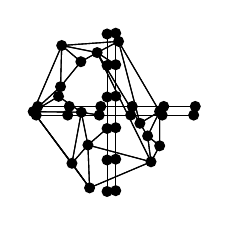 \begin{tikzpicture}
    \fill (-0.367, 0.056) circle(2pt);
    \fill (-0.978, 0.064) circle(2pt);
    \fill (-0.616, 0.904) circle(2pt);
    \fill (-0.262, -0.904) circle(2pt);
    \fill (0.628, -0.37) circle(2pt);
    \fill (0.377, -0.084) circle(2pt);
    \fill (-0.486, -0.592) circle(2pt);
    \fill (-0.656, 0.258) circle(2pt);
    \fill (-0.283, -0.36) circle(2pt);
    \fill (-0.631, 0.381) circle(2pt);
    \fill (0.106, 0.956) circle(2pt);
    \fill (-0.373, 0.698) circle(2pt);
    \fill (0.627, 0.066) circle(2pt);
    \fill (0.518, -0.573) circle(2pt);
    \fill (-0.166, 0.814) circle(2pt);
    \fill (0.475, -0.245) circle(2pt);
    \fill (-0.04, -0.95) circle(2pt);
    \fill (-0.04, -0.55) circle(2pt);
    \fill (-0.04, -0.15) circle(2pt);
    \fill (-0.04, 0.25) circle(2pt);
    \fill (-0.04, 0.65) circle(2pt);
    \fill (-0.04, 1.05) circle(2pt);
    \fill (0.07, -0.94) circle(2pt);
    \fill (0.07, -0.54) circle(2pt);
    \fill (0.07, -0.14) circle(2pt);
    \fill (0.07, 0.26) circle(2pt);
    \fill (0.07, 0.66) circle(2pt);
    \fill (0.07, 1.06) circle(2pt);
    \fill (-0.94, 0.02) circle(2pt);
    \fill (-0.54, 0.02) circle(2pt);
    \fill (-0.14, 0.02) circle(2pt);
    \fill (0.26, 0.02) circle(2pt);
    \fill (0.66, 0.02) circle(2pt);
    \fill (1.06, 0.02) circle(2pt);
    \fill (-0.92, 0.13) circle(2pt);
    \fill (-0.52, 0.13) circle(2pt);
    \fill (-0.12, 0.13) circle(2pt);
    \fill (0.28, 0.13) circle(2pt);
    \fill (0.68, 0.13) circle(2pt);
    \fill (1.08, 0.13) circle(2pt);
    \draw (0.627,0.066) -- (0.628,-0.37);
    \draw (0.627,0.066) -- (0.106,0.956);
    \draw (-0.262,-0.904) -- (-0.978,0.064);
    \draw (0.628,-0.37) -- (0.627,0.066);
    \draw (-0.166,0.814) -- (0.106,0.956);
    \draw (-0.283,-0.36) -- (-0.367,0.056);
    \draw (-0.631,0.381) -- (-0.616,0.904);
    \draw (0.628,-0.37) -- (0.475,-0.245);
    \draw (-0.262,-0.904) -- (0.518,-0.573);
    \draw (0.377,-0.084) -- (0.106,0.956);
    \draw (-0.373,0.698) -- (-0.616,0.904);
    \draw (-0.283,-0.36) -- (-0.262,-0.904);
    \draw (-0.166,0.814) -- (0.518,-0.573);
    \draw (-0.283,-0.36) -- (-0.486,-0.592);
    \draw (-0.978,0.064) -- (-0.367,0.056);
    \draw (-0.631,0.381) -- (-0.373,0.698);
    \draw (-0.978,0.064) -- (-0.486,-0.592);
    \draw (-0.367,0.056) -- (-0.283,-0.36);
    \draw (-0.978,0.064) -- (-0.262,-0.904);
    \draw (0.106,0.956) -- (0.627,0.066);
    \draw (-0.616,0.904) -- (-0.373,0.698);
    \draw (-0.978,0.064) -- (-0.631,0.381);
    \draw (-0.373,0.698) -- (-0.166,0.814);
    \draw (-0.616,0.904) -- (-0.166,0.814);
    \draw (0.475,-0.245) -- (0.377,-0.084);
    \draw (0.518,-0.573) -- (-0.283,-0.36);
    \draw (-0.656,0.258) -- (-0.978,0.064);
    \draw (0.518,-0.573) -- (-0.166,0.814);
    \draw (-0.486,-0.592) -- (-0.283,-0.36);
    \draw (-0.262,-0.904) -- (-0.486,-0.592);
    \draw (0.627,0.066) -- (0.475,-0.245);
    \draw (-0.631,0.381) -- (-0.978,0.064);
    \draw (-0.631,0.381) -- (-0.656,0.258);
    \draw (0.377,-0.084) -- (0.627,0.066);
    \draw (0.106,0.956) -- (-0.616,0.904);
    \draw (-0.367,0.056) -- (-0.978,0.064);
    \draw (-0.367,0.056) -- (-0.656,0.258);
    \draw (0.106,0.956) -- (0.377,-0.084);
    \draw (0.377,-0.084) -- (0.475,-0.245);
    \draw (-0.978,0.064) -- (-0.616,0.904);
    \draw (-0.616,0.904) -- (-0.978,0.064);
    \draw (0.518,-0.573) -- (0.628,-0.37);
    \draw (0.106,0.956) -- (-0.166,0.814);
    \draw (0.475,-0.245) -- (0.628,-0.37);
    \draw (-0.486,-0.592) -- (-0.978,0.064);
    \draw (-0.616,0.904) -- (0.106,0.956);
    \draw (-0.656,0.258) -- (-0.367,0.056);
    \draw (0.475,-0.245) -- (0.518,-0.573);
    \draw (-0.656,0.258) -- (-0.631,0.381);
    \draw (0.627,0.066) -- (0.377,-0.084);
    \draw (-0.166,0.814) -- (-0.616,0.904);
    \draw (-0.166,0.814) -- (0.377,-0.084);
    \draw (-0.166,0.814) -- (-0.373,0.698);
    \draw (-0.262,-0.904) -- (-0.283,-0.36);
    \draw (0.628,-0.37) -- (0.518,-0.573);
    \draw (0.475,-0.245) -- (0.627,0.066);
    \draw (0.377,-0.084) -- (-0.166,0.814);
    \draw (-0.373,0.698) -- (-0.631,0.381);
    \draw (-0.367,0.056) -- (-0.486,-0.592);
    \draw (-0.283,-0.36) -- (0.518,-0.573);
    \draw (0.518,-0.573) -- (-0.262,-0.904);
    \draw (-0.616,0.904) -- (-0.631,0.381);
    \draw (-0.978,0.064) -- (-0.656,0.258);
    \draw (-0.486,-0.592) -- (-0.367,0.056);
    \draw (0.518,-0.573) -- (0.475,-0.245);
    \draw (-0.486,-0.592) -- (-0.262,-0.904);
    \draw (-0.04,-0.95) -- (-0.04,-0.55);
    \draw (-0.04,-0.55) -- (-0.04,-0.95);
    \draw (-0.04,-0.55) -- (-0.04,-0.15);
    \draw (-0.04,-0.15) -- (-0.04,-0.55);
    \draw (-0.04,-0.15) -- (-0.04,0.25);
    \draw (-0.04,0.25) -- (-0.04,-0.15);
    \draw (-0.04,0.25) -- (-0.04,0.65);
    \draw (-0.04,0.65) -- (-0.04,0.25);
    \draw (-0.04,0.65) -- (-0.04,1.05);
    \draw (-0.04,1.05) -- (-0.04,0.65);
    \draw (0.07,-0.94) -- (0.07,-0.54);
    \draw (0.07,-0.54) -- (0.07,-0.94);
    \draw (0.07,-0.54) -- (0.07,-0.14);
    \draw (0.07,-0.14) -- (0.07,-0.54);
    \draw (0.07,-0.14) -- (0.07,0.26);
    \draw (0.07,0.26) -- (0.07,-0.14);
    \draw (0.07,0.26) -- (0.07,0.66);
    \draw (0.07,0.66) -- (0.07,0.26);
    \draw (0.07,0.66) -- (0.07,1.06);
    \draw (0.07,1.06) -- (0.07,0.66);
    \draw (-0.94,0.02) -- (-0.54,0.02);
    \draw (-0.54,0.02) -- (-0.94,0.02);
    \draw (-0.54,0.02) -- (-0.14,0.02);
    \draw (-0.14,0.02) -- (-0.54,0.02);
    \draw (-0.14,0.02) -- (0.26,0.02);
    \draw (0.26,0.02) -- (-0.14,0.02);
    \draw (0.26,0.02) -- (0.66,0.02);
    \draw (0.66,0.02) -- (0.26,0.02);
    \draw (0.66,0.02) -- (1.06,0.02);
    \draw (1.06,0.02) -- (0.66,0.02);
    \draw (-0.92,0.13) -- (-0.52,0.13);
    \draw (-0.52,0.13) -- (-0.92,0.13);
    \draw (-0.52,0.13) -- (-0.12,0.13);
    \draw (-0.12,0.13) -- (-0.52,0.13);
    \draw (-0.12,0.13) -- (0.28,0.13);
    \draw (0.28,0.13) -- (-0.12,0.13);
    \draw (0.28,0.13) -- (0.68,0.13);
    \draw (0.68,0.13) -- (0.28,0.13);
    \draw (0.68,0.13) -- (1.08,0.13);
    \draw (1.08,0.13) -- (0.68,0.13);
    \draw (-0.283,-0.36) -- (-0.04,-0.15);
    \draw (-0.04,-0.15) -- (-0.283,-0.36);
    \draw (-0.166,0.814) -- (0.07,0.66);
    \draw (0.07,0.66) -- (-0.166,0.814);
    \draw (-0.367,0.056) -- (-0.14,0.02);
    \draw (-0.14,0.02) -- (-0.367,0.056);
    \draw (0.627,0.066) -- (0.68,0.13);
    \draw (0.68,0.13) -- (0.627,0.066);
\end{tikzpicture}

